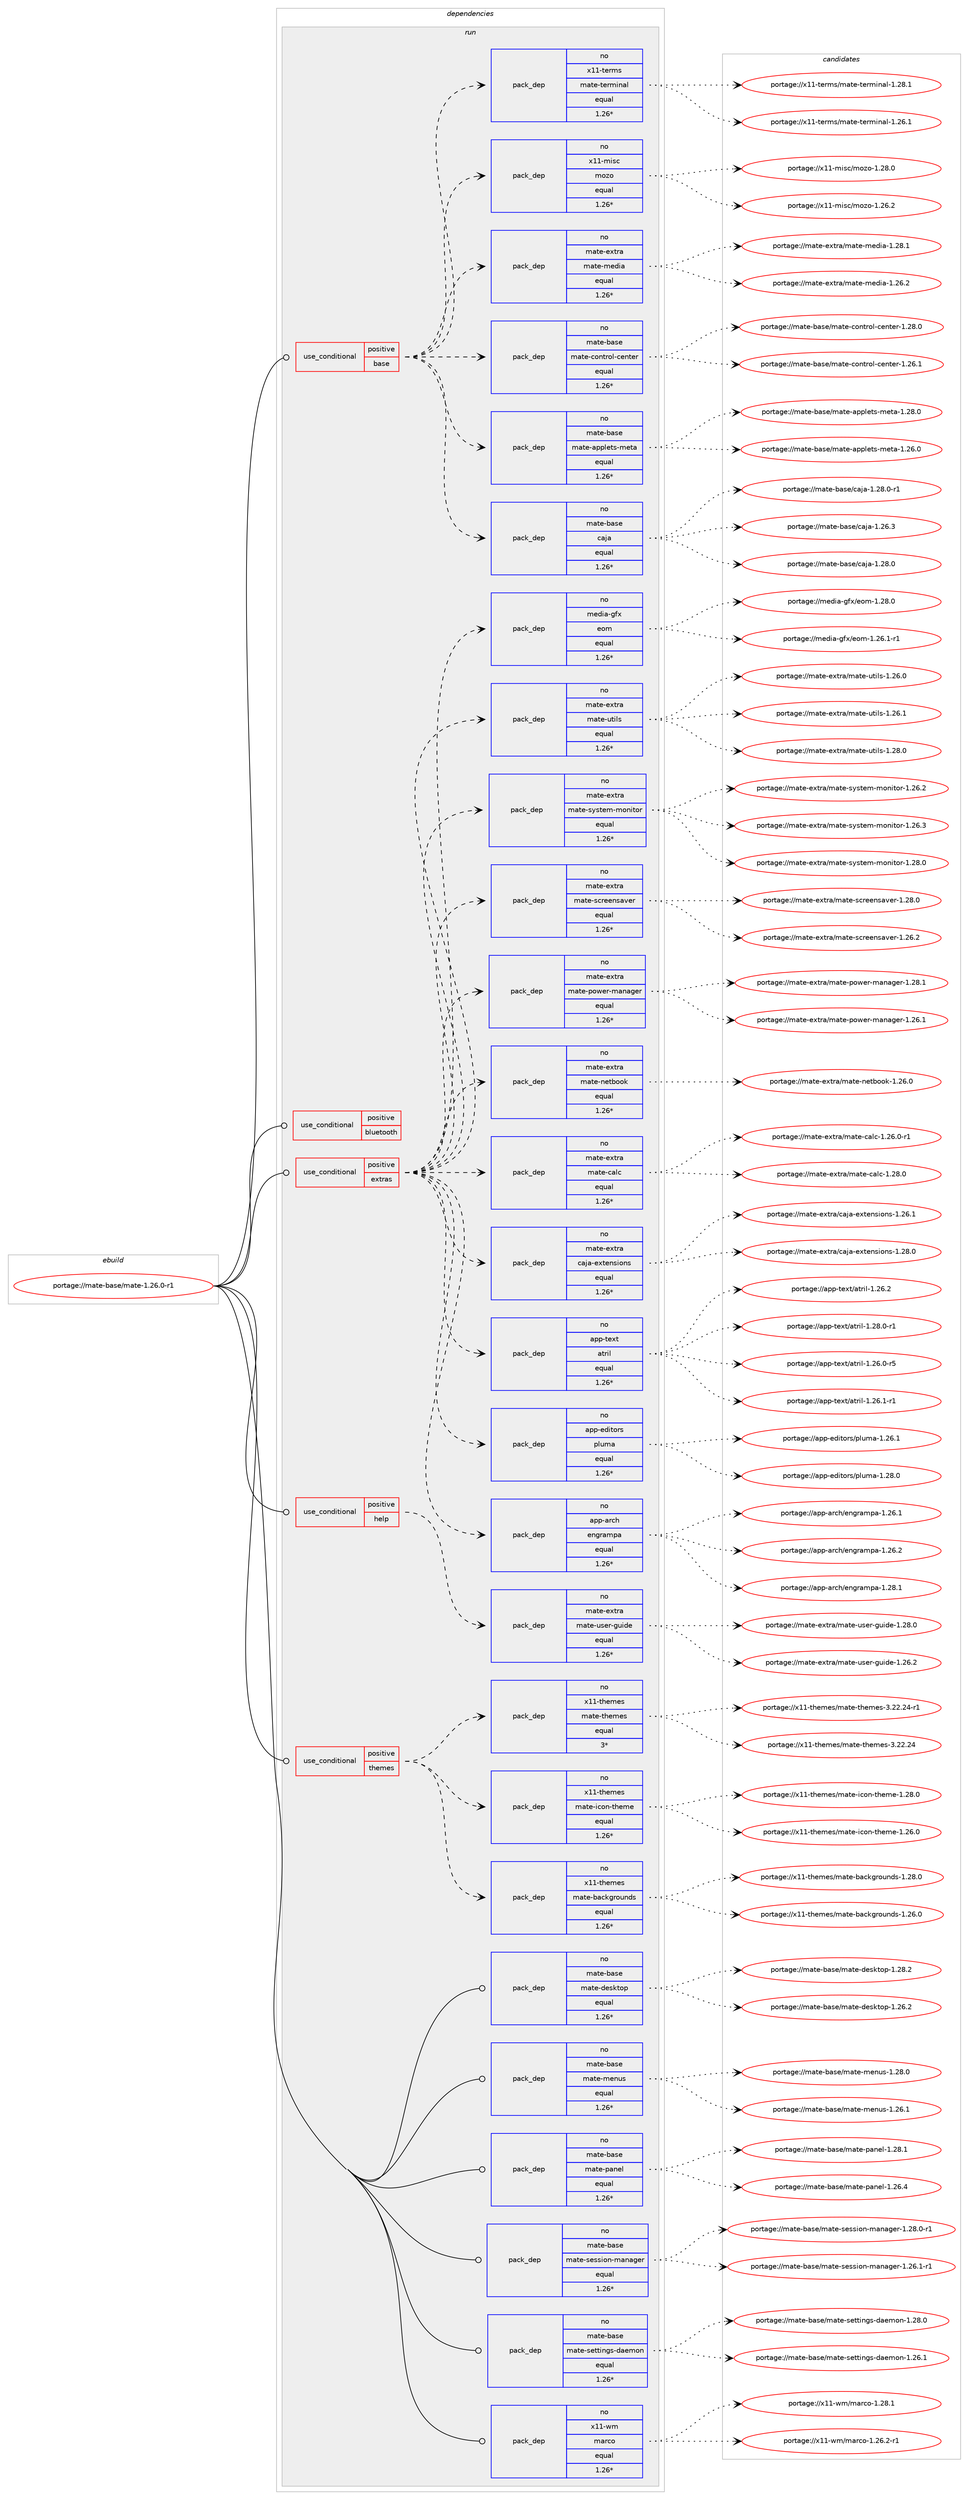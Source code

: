 digraph prolog {

# *************
# Graph options
# *************

newrank=true;
concentrate=true;
compound=true;
graph [rankdir=LR,fontname=Helvetica,fontsize=10,ranksep=1.5];#, ranksep=2.5, nodesep=0.2];
edge  [arrowhead=vee];
node  [fontname=Helvetica,fontsize=10];

# **********
# The ebuild
# **********

subgraph cluster_leftcol {
color=gray;
rank=same;
label=<<i>ebuild</i>>;
id [label="portage://mate-base/mate-1.26.0-r1", color=red, width=4, href="../mate-base/mate-1.26.0-r1.svg"];
}

# ****************
# The dependencies
# ****************

subgraph cluster_midcol {
color=gray;
label=<<i>dependencies</i>>;
subgraph cluster_compile {
fillcolor="#eeeeee";
style=filled;
label=<<i>compile</i>>;
}
subgraph cluster_compileandrun {
fillcolor="#eeeeee";
style=filled;
label=<<i>compile and run</i>>;
}
subgraph cluster_run {
fillcolor="#eeeeee";
style=filled;
label=<<i>run</i>>;
subgraph cond69238 {
dependency147407 [label=<<TABLE BORDER="0" CELLBORDER="1" CELLSPACING="0" CELLPADDING="4"><TR><TD ROWSPAN="3" CELLPADDING="10">use_conditional</TD></TR><TR><TD>positive</TD></TR><TR><TD>base</TD></TR></TABLE>>, shape=none, color=red];
subgraph pack75905 {
dependency147408 [label=<<TABLE BORDER="0" CELLBORDER="1" CELLSPACING="0" CELLPADDING="4" WIDTH="220"><TR><TD ROWSPAN="6" CELLPADDING="30">pack_dep</TD></TR><TR><TD WIDTH="110">no</TD></TR><TR><TD>mate-base</TD></TR><TR><TD>caja</TD></TR><TR><TD>equal</TD></TR><TR><TD>1.26*</TD></TR></TABLE>>, shape=none, color=blue];
}
dependency147407:e -> dependency147408:w [weight=20,style="dashed",arrowhead="vee"];
subgraph pack75906 {
dependency147409 [label=<<TABLE BORDER="0" CELLBORDER="1" CELLSPACING="0" CELLPADDING="4" WIDTH="220"><TR><TD ROWSPAN="6" CELLPADDING="30">pack_dep</TD></TR><TR><TD WIDTH="110">no</TD></TR><TR><TD>mate-base</TD></TR><TR><TD>mate-applets-meta</TD></TR><TR><TD>equal</TD></TR><TR><TD>1.26*</TD></TR></TABLE>>, shape=none, color=blue];
}
dependency147407:e -> dependency147409:w [weight=20,style="dashed",arrowhead="vee"];
subgraph pack75907 {
dependency147410 [label=<<TABLE BORDER="0" CELLBORDER="1" CELLSPACING="0" CELLPADDING="4" WIDTH="220"><TR><TD ROWSPAN="6" CELLPADDING="30">pack_dep</TD></TR><TR><TD WIDTH="110">no</TD></TR><TR><TD>mate-base</TD></TR><TR><TD>mate-control-center</TD></TR><TR><TD>equal</TD></TR><TR><TD>1.26*</TD></TR></TABLE>>, shape=none, color=blue];
}
dependency147407:e -> dependency147410:w [weight=20,style="dashed",arrowhead="vee"];
subgraph pack75908 {
dependency147411 [label=<<TABLE BORDER="0" CELLBORDER="1" CELLSPACING="0" CELLPADDING="4" WIDTH="220"><TR><TD ROWSPAN="6" CELLPADDING="30">pack_dep</TD></TR><TR><TD WIDTH="110">no</TD></TR><TR><TD>mate-extra</TD></TR><TR><TD>mate-media</TD></TR><TR><TD>equal</TD></TR><TR><TD>1.26*</TD></TR></TABLE>>, shape=none, color=blue];
}
dependency147407:e -> dependency147411:w [weight=20,style="dashed",arrowhead="vee"];
subgraph pack75909 {
dependency147412 [label=<<TABLE BORDER="0" CELLBORDER="1" CELLSPACING="0" CELLPADDING="4" WIDTH="220"><TR><TD ROWSPAN="6" CELLPADDING="30">pack_dep</TD></TR><TR><TD WIDTH="110">no</TD></TR><TR><TD>x11-misc</TD></TR><TR><TD>mozo</TD></TR><TR><TD>equal</TD></TR><TR><TD>1.26*</TD></TR></TABLE>>, shape=none, color=blue];
}
dependency147407:e -> dependency147412:w [weight=20,style="dashed",arrowhead="vee"];
subgraph pack75910 {
dependency147413 [label=<<TABLE BORDER="0" CELLBORDER="1" CELLSPACING="0" CELLPADDING="4" WIDTH="220"><TR><TD ROWSPAN="6" CELLPADDING="30">pack_dep</TD></TR><TR><TD WIDTH="110">no</TD></TR><TR><TD>x11-terms</TD></TR><TR><TD>mate-terminal</TD></TR><TR><TD>equal</TD></TR><TR><TD>1.26*</TD></TR></TABLE>>, shape=none, color=blue];
}
dependency147407:e -> dependency147413:w [weight=20,style="dashed",arrowhead="vee"];
}
id:e -> dependency147407:w [weight=20,style="solid",arrowhead="odot"];
subgraph cond69239 {
dependency147414 [label=<<TABLE BORDER="0" CELLBORDER="1" CELLSPACING="0" CELLPADDING="4"><TR><TD ROWSPAN="3" CELLPADDING="10">use_conditional</TD></TR><TR><TD>positive</TD></TR><TR><TD>bluetooth</TD></TR></TABLE>>, shape=none, color=red];
# *** BEGIN UNKNOWN DEPENDENCY TYPE (TODO) ***
# dependency147414 -> package_dependency(portage://mate-base/mate-1.26.0-r1,run,no,net-wireless,blueman,none,[,,],[],[])
# *** END UNKNOWN DEPENDENCY TYPE (TODO) ***

}
id:e -> dependency147414:w [weight=20,style="solid",arrowhead="odot"];
subgraph cond69240 {
dependency147415 [label=<<TABLE BORDER="0" CELLBORDER="1" CELLSPACING="0" CELLPADDING="4"><TR><TD ROWSPAN="3" CELLPADDING="10">use_conditional</TD></TR><TR><TD>positive</TD></TR><TR><TD>extras</TD></TR></TABLE>>, shape=none, color=red];
subgraph pack75911 {
dependency147416 [label=<<TABLE BORDER="0" CELLBORDER="1" CELLSPACING="0" CELLPADDING="4" WIDTH="220"><TR><TD ROWSPAN="6" CELLPADDING="30">pack_dep</TD></TR><TR><TD WIDTH="110">no</TD></TR><TR><TD>app-arch</TD></TR><TR><TD>engrampa</TD></TR><TR><TD>equal</TD></TR><TR><TD>1.26*</TD></TR></TABLE>>, shape=none, color=blue];
}
dependency147415:e -> dependency147416:w [weight=20,style="dashed",arrowhead="vee"];
subgraph pack75912 {
dependency147417 [label=<<TABLE BORDER="0" CELLBORDER="1" CELLSPACING="0" CELLPADDING="4" WIDTH="220"><TR><TD ROWSPAN="6" CELLPADDING="30">pack_dep</TD></TR><TR><TD WIDTH="110">no</TD></TR><TR><TD>app-editors</TD></TR><TR><TD>pluma</TD></TR><TR><TD>equal</TD></TR><TR><TD>1.26*</TD></TR></TABLE>>, shape=none, color=blue];
}
dependency147415:e -> dependency147417:w [weight=20,style="dashed",arrowhead="vee"];
subgraph pack75913 {
dependency147418 [label=<<TABLE BORDER="0" CELLBORDER="1" CELLSPACING="0" CELLPADDING="4" WIDTH="220"><TR><TD ROWSPAN="6" CELLPADDING="30">pack_dep</TD></TR><TR><TD WIDTH="110">no</TD></TR><TR><TD>app-text</TD></TR><TR><TD>atril</TD></TR><TR><TD>equal</TD></TR><TR><TD>1.26*</TD></TR></TABLE>>, shape=none, color=blue];
}
dependency147415:e -> dependency147418:w [weight=20,style="dashed",arrowhead="vee"];
subgraph pack75914 {
dependency147419 [label=<<TABLE BORDER="0" CELLBORDER="1" CELLSPACING="0" CELLPADDING="4" WIDTH="220"><TR><TD ROWSPAN="6" CELLPADDING="30">pack_dep</TD></TR><TR><TD WIDTH="110">no</TD></TR><TR><TD>mate-extra</TD></TR><TR><TD>caja-extensions</TD></TR><TR><TD>equal</TD></TR><TR><TD>1.26*</TD></TR></TABLE>>, shape=none, color=blue];
}
dependency147415:e -> dependency147419:w [weight=20,style="dashed",arrowhead="vee"];
subgraph pack75915 {
dependency147420 [label=<<TABLE BORDER="0" CELLBORDER="1" CELLSPACING="0" CELLPADDING="4" WIDTH="220"><TR><TD ROWSPAN="6" CELLPADDING="30">pack_dep</TD></TR><TR><TD WIDTH="110">no</TD></TR><TR><TD>mate-extra</TD></TR><TR><TD>mate-calc</TD></TR><TR><TD>equal</TD></TR><TR><TD>1.26*</TD></TR></TABLE>>, shape=none, color=blue];
}
dependency147415:e -> dependency147420:w [weight=20,style="dashed",arrowhead="vee"];
subgraph pack75916 {
dependency147421 [label=<<TABLE BORDER="0" CELLBORDER="1" CELLSPACING="0" CELLPADDING="4" WIDTH="220"><TR><TD ROWSPAN="6" CELLPADDING="30">pack_dep</TD></TR><TR><TD WIDTH="110">no</TD></TR><TR><TD>mate-extra</TD></TR><TR><TD>mate-netbook</TD></TR><TR><TD>equal</TD></TR><TR><TD>1.26*</TD></TR></TABLE>>, shape=none, color=blue];
}
dependency147415:e -> dependency147421:w [weight=20,style="dashed",arrowhead="vee"];
subgraph pack75917 {
dependency147422 [label=<<TABLE BORDER="0" CELLBORDER="1" CELLSPACING="0" CELLPADDING="4" WIDTH="220"><TR><TD ROWSPAN="6" CELLPADDING="30">pack_dep</TD></TR><TR><TD WIDTH="110">no</TD></TR><TR><TD>mate-extra</TD></TR><TR><TD>mate-power-manager</TD></TR><TR><TD>equal</TD></TR><TR><TD>1.26*</TD></TR></TABLE>>, shape=none, color=blue];
}
dependency147415:e -> dependency147422:w [weight=20,style="dashed",arrowhead="vee"];
subgraph pack75918 {
dependency147423 [label=<<TABLE BORDER="0" CELLBORDER="1" CELLSPACING="0" CELLPADDING="4" WIDTH="220"><TR><TD ROWSPAN="6" CELLPADDING="30">pack_dep</TD></TR><TR><TD WIDTH="110">no</TD></TR><TR><TD>mate-extra</TD></TR><TR><TD>mate-screensaver</TD></TR><TR><TD>equal</TD></TR><TR><TD>1.26*</TD></TR></TABLE>>, shape=none, color=blue];
}
dependency147415:e -> dependency147423:w [weight=20,style="dashed",arrowhead="vee"];
subgraph pack75919 {
dependency147424 [label=<<TABLE BORDER="0" CELLBORDER="1" CELLSPACING="0" CELLPADDING="4" WIDTH="220"><TR><TD ROWSPAN="6" CELLPADDING="30">pack_dep</TD></TR><TR><TD WIDTH="110">no</TD></TR><TR><TD>mate-extra</TD></TR><TR><TD>mate-system-monitor</TD></TR><TR><TD>equal</TD></TR><TR><TD>1.26*</TD></TR></TABLE>>, shape=none, color=blue];
}
dependency147415:e -> dependency147424:w [weight=20,style="dashed",arrowhead="vee"];
subgraph pack75920 {
dependency147425 [label=<<TABLE BORDER="0" CELLBORDER="1" CELLSPACING="0" CELLPADDING="4" WIDTH="220"><TR><TD ROWSPAN="6" CELLPADDING="30">pack_dep</TD></TR><TR><TD WIDTH="110">no</TD></TR><TR><TD>mate-extra</TD></TR><TR><TD>mate-utils</TD></TR><TR><TD>equal</TD></TR><TR><TD>1.26*</TD></TR></TABLE>>, shape=none, color=blue];
}
dependency147415:e -> dependency147425:w [weight=20,style="dashed",arrowhead="vee"];
subgraph pack75921 {
dependency147426 [label=<<TABLE BORDER="0" CELLBORDER="1" CELLSPACING="0" CELLPADDING="4" WIDTH="220"><TR><TD ROWSPAN="6" CELLPADDING="30">pack_dep</TD></TR><TR><TD WIDTH="110">no</TD></TR><TR><TD>media-gfx</TD></TR><TR><TD>eom</TD></TR><TR><TD>equal</TD></TR><TR><TD>1.26*</TD></TR></TABLE>>, shape=none, color=blue];
}
dependency147415:e -> dependency147426:w [weight=20,style="dashed",arrowhead="vee"];
}
id:e -> dependency147415:w [weight=20,style="solid",arrowhead="odot"];
subgraph cond69241 {
dependency147427 [label=<<TABLE BORDER="0" CELLBORDER="1" CELLSPACING="0" CELLPADDING="4"><TR><TD ROWSPAN="3" CELLPADDING="10">use_conditional</TD></TR><TR><TD>positive</TD></TR><TR><TD>help</TD></TR></TABLE>>, shape=none, color=red];
# *** BEGIN UNKNOWN DEPENDENCY TYPE (TODO) ***
# dependency147427 -> package_dependency(portage://mate-base/mate-1.26.0-r1,run,no,gnome-extra,yelp,none,[,,],[],[])
# *** END UNKNOWN DEPENDENCY TYPE (TODO) ***

subgraph pack75922 {
dependency147428 [label=<<TABLE BORDER="0" CELLBORDER="1" CELLSPACING="0" CELLPADDING="4" WIDTH="220"><TR><TD ROWSPAN="6" CELLPADDING="30">pack_dep</TD></TR><TR><TD WIDTH="110">no</TD></TR><TR><TD>mate-extra</TD></TR><TR><TD>mate-user-guide</TD></TR><TR><TD>equal</TD></TR><TR><TD>1.26*</TD></TR></TABLE>>, shape=none, color=blue];
}
dependency147427:e -> dependency147428:w [weight=20,style="dashed",arrowhead="vee"];
}
id:e -> dependency147427:w [weight=20,style="solid",arrowhead="odot"];
subgraph cond69242 {
dependency147429 [label=<<TABLE BORDER="0" CELLBORDER="1" CELLSPACING="0" CELLPADDING="4"><TR><TD ROWSPAN="3" CELLPADDING="10">use_conditional</TD></TR><TR><TD>positive</TD></TR><TR><TD>themes</TD></TR></TABLE>>, shape=none, color=red];
subgraph pack75923 {
dependency147430 [label=<<TABLE BORDER="0" CELLBORDER="1" CELLSPACING="0" CELLPADDING="4" WIDTH="220"><TR><TD ROWSPAN="6" CELLPADDING="30">pack_dep</TD></TR><TR><TD WIDTH="110">no</TD></TR><TR><TD>x11-themes</TD></TR><TR><TD>mate-backgrounds</TD></TR><TR><TD>equal</TD></TR><TR><TD>1.26*</TD></TR></TABLE>>, shape=none, color=blue];
}
dependency147429:e -> dependency147430:w [weight=20,style="dashed",arrowhead="vee"];
subgraph pack75924 {
dependency147431 [label=<<TABLE BORDER="0" CELLBORDER="1" CELLSPACING="0" CELLPADDING="4" WIDTH="220"><TR><TD ROWSPAN="6" CELLPADDING="30">pack_dep</TD></TR><TR><TD WIDTH="110">no</TD></TR><TR><TD>x11-themes</TD></TR><TR><TD>mate-icon-theme</TD></TR><TR><TD>equal</TD></TR><TR><TD>1.26*</TD></TR></TABLE>>, shape=none, color=blue];
}
dependency147429:e -> dependency147431:w [weight=20,style="dashed",arrowhead="vee"];
subgraph pack75925 {
dependency147432 [label=<<TABLE BORDER="0" CELLBORDER="1" CELLSPACING="0" CELLPADDING="4" WIDTH="220"><TR><TD ROWSPAN="6" CELLPADDING="30">pack_dep</TD></TR><TR><TD WIDTH="110">no</TD></TR><TR><TD>x11-themes</TD></TR><TR><TD>mate-themes</TD></TR><TR><TD>equal</TD></TR><TR><TD>3*</TD></TR></TABLE>>, shape=none, color=blue];
}
dependency147429:e -> dependency147432:w [weight=20,style="dashed",arrowhead="vee"];
}
id:e -> dependency147429:w [weight=20,style="solid",arrowhead="odot"];
subgraph pack75926 {
dependency147433 [label=<<TABLE BORDER="0" CELLBORDER="1" CELLSPACING="0" CELLPADDING="4" WIDTH="220"><TR><TD ROWSPAN="6" CELLPADDING="30">pack_dep</TD></TR><TR><TD WIDTH="110">no</TD></TR><TR><TD>mate-base</TD></TR><TR><TD>mate-desktop</TD></TR><TR><TD>equal</TD></TR><TR><TD>1.26*</TD></TR></TABLE>>, shape=none, color=blue];
}
id:e -> dependency147433:w [weight=20,style="solid",arrowhead="odot"];
subgraph pack75927 {
dependency147434 [label=<<TABLE BORDER="0" CELLBORDER="1" CELLSPACING="0" CELLPADDING="4" WIDTH="220"><TR><TD ROWSPAN="6" CELLPADDING="30">pack_dep</TD></TR><TR><TD WIDTH="110">no</TD></TR><TR><TD>mate-base</TD></TR><TR><TD>mate-menus</TD></TR><TR><TD>equal</TD></TR><TR><TD>1.26*</TD></TR></TABLE>>, shape=none, color=blue];
}
id:e -> dependency147434:w [weight=20,style="solid",arrowhead="odot"];
subgraph pack75928 {
dependency147435 [label=<<TABLE BORDER="0" CELLBORDER="1" CELLSPACING="0" CELLPADDING="4" WIDTH="220"><TR><TD ROWSPAN="6" CELLPADDING="30">pack_dep</TD></TR><TR><TD WIDTH="110">no</TD></TR><TR><TD>mate-base</TD></TR><TR><TD>mate-panel</TD></TR><TR><TD>equal</TD></TR><TR><TD>1.26*</TD></TR></TABLE>>, shape=none, color=blue];
}
id:e -> dependency147435:w [weight=20,style="solid",arrowhead="odot"];
subgraph pack75929 {
dependency147436 [label=<<TABLE BORDER="0" CELLBORDER="1" CELLSPACING="0" CELLPADDING="4" WIDTH="220"><TR><TD ROWSPAN="6" CELLPADDING="30">pack_dep</TD></TR><TR><TD WIDTH="110">no</TD></TR><TR><TD>mate-base</TD></TR><TR><TD>mate-session-manager</TD></TR><TR><TD>equal</TD></TR><TR><TD>1.26*</TD></TR></TABLE>>, shape=none, color=blue];
}
id:e -> dependency147436:w [weight=20,style="solid",arrowhead="odot"];
subgraph pack75930 {
dependency147437 [label=<<TABLE BORDER="0" CELLBORDER="1" CELLSPACING="0" CELLPADDING="4" WIDTH="220"><TR><TD ROWSPAN="6" CELLPADDING="30">pack_dep</TD></TR><TR><TD WIDTH="110">no</TD></TR><TR><TD>mate-base</TD></TR><TR><TD>mate-settings-daemon</TD></TR><TR><TD>equal</TD></TR><TR><TD>1.26*</TD></TR></TABLE>>, shape=none, color=blue];
}
id:e -> dependency147437:w [weight=20,style="solid",arrowhead="odot"];
subgraph pack75931 {
dependency147438 [label=<<TABLE BORDER="0" CELLBORDER="1" CELLSPACING="0" CELLPADDING="4" WIDTH="220"><TR><TD ROWSPAN="6" CELLPADDING="30">pack_dep</TD></TR><TR><TD WIDTH="110">no</TD></TR><TR><TD>x11-wm</TD></TR><TR><TD>marco</TD></TR><TR><TD>equal</TD></TR><TR><TD>1.26*</TD></TR></TABLE>>, shape=none, color=blue];
}
id:e -> dependency147438:w [weight=20,style="solid",arrowhead="odot"];
}
}

# **************
# The candidates
# **************

subgraph cluster_choices {
rank=same;
color=gray;
label=<<i>candidates</i>>;

subgraph choice75905 {
color=black;
nodesep=1;
choice109971161014598971151014799971069745494650544651 [label="portage://mate-base/caja-1.26.3", color=red, width=4,href="../mate-base/caja-1.26.3.svg"];
choice109971161014598971151014799971069745494650564648 [label="portage://mate-base/caja-1.28.0", color=red, width=4,href="../mate-base/caja-1.28.0.svg"];
choice1099711610145989711510147999710697454946505646484511449 [label="portage://mate-base/caja-1.28.0-r1", color=red, width=4,href="../mate-base/caja-1.28.0-r1.svg"];
dependency147408:e -> choice109971161014598971151014799971069745494650544651:w [style=dotted,weight="100"];
dependency147408:e -> choice109971161014598971151014799971069745494650564648:w [style=dotted,weight="100"];
dependency147408:e -> choice1099711610145989711510147999710697454946505646484511449:w [style=dotted,weight="100"];
}
subgraph choice75906 {
color=black;
nodesep=1;
choice1099711610145989711510147109971161014597112112108101116115451091011169745494650544648 [label="portage://mate-base/mate-applets-meta-1.26.0", color=red, width=4,href="../mate-base/mate-applets-meta-1.26.0.svg"];
choice1099711610145989711510147109971161014597112112108101116115451091011169745494650564648 [label="portage://mate-base/mate-applets-meta-1.28.0", color=red, width=4,href="../mate-base/mate-applets-meta-1.28.0.svg"];
dependency147409:e -> choice1099711610145989711510147109971161014597112112108101116115451091011169745494650544648:w [style=dotted,weight="100"];
dependency147409:e -> choice1099711610145989711510147109971161014597112112108101116115451091011169745494650564648:w [style=dotted,weight="100"];
}
subgraph choice75907 {
color=black;
nodesep=1;
choice1099711610145989711510147109971161014599111110116114111108459910111011610111445494650544649 [label="portage://mate-base/mate-control-center-1.26.1", color=red, width=4,href="../mate-base/mate-control-center-1.26.1.svg"];
choice1099711610145989711510147109971161014599111110116114111108459910111011610111445494650564648 [label="portage://mate-base/mate-control-center-1.28.0", color=red, width=4,href="../mate-base/mate-control-center-1.28.0.svg"];
dependency147410:e -> choice1099711610145989711510147109971161014599111110116114111108459910111011610111445494650544649:w [style=dotted,weight="100"];
dependency147410:e -> choice1099711610145989711510147109971161014599111110116114111108459910111011610111445494650564648:w [style=dotted,weight="100"];
}
subgraph choice75908 {
color=black;
nodesep=1;
choice1099711610145101120116114974710997116101451091011001059745494650544650 [label="portage://mate-extra/mate-media-1.26.2", color=red, width=4,href="../mate-extra/mate-media-1.26.2.svg"];
choice1099711610145101120116114974710997116101451091011001059745494650564649 [label="portage://mate-extra/mate-media-1.28.1", color=red, width=4,href="../mate-extra/mate-media-1.28.1.svg"];
dependency147411:e -> choice1099711610145101120116114974710997116101451091011001059745494650544650:w [style=dotted,weight="100"];
dependency147411:e -> choice1099711610145101120116114974710997116101451091011001059745494650564649:w [style=dotted,weight="100"];
}
subgraph choice75909 {
color=black;
nodesep=1;
choice120494945109105115994710911112211145494650544650 [label="portage://x11-misc/mozo-1.26.2", color=red, width=4,href="../x11-misc/mozo-1.26.2.svg"];
choice120494945109105115994710911112211145494650564648 [label="portage://x11-misc/mozo-1.28.0", color=red, width=4,href="../x11-misc/mozo-1.28.0.svg"];
dependency147412:e -> choice120494945109105115994710911112211145494650544650:w [style=dotted,weight="100"];
dependency147412:e -> choice120494945109105115994710911112211145494650564648:w [style=dotted,weight="100"];
}
subgraph choice75910 {
color=black;
nodesep=1;
choice1204949451161011141091154710997116101451161011141091051109710845494650544649 [label="portage://x11-terms/mate-terminal-1.26.1", color=red, width=4,href="../x11-terms/mate-terminal-1.26.1.svg"];
choice1204949451161011141091154710997116101451161011141091051109710845494650564649 [label="portage://x11-terms/mate-terminal-1.28.1", color=red, width=4,href="../x11-terms/mate-terminal-1.28.1.svg"];
dependency147413:e -> choice1204949451161011141091154710997116101451161011141091051109710845494650544649:w [style=dotted,weight="100"];
dependency147413:e -> choice1204949451161011141091154710997116101451161011141091051109710845494650564649:w [style=dotted,weight="100"];
}
subgraph choice75911 {
color=black;
nodesep=1;
choice9711211245971149910447101110103114971091129745494650544649 [label="portage://app-arch/engrampa-1.26.1", color=red, width=4,href="../app-arch/engrampa-1.26.1.svg"];
choice9711211245971149910447101110103114971091129745494650544650 [label="portage://app-arch/engrampa-1.26.2", color=red, width=4,href="../app-arch/engrampa-1.26.2.svg"];
choice9711211245971149910447101110103114971091129745494650564649 [label="portage://app-arch/engrampa-1.28.1", color=red, width=4,href="../app-arch/engrampa-1.28.1.svg"];
dependency147416:e -> choice9711211245971149910447101110103114971091129745494650544649:w [style=dotted,weight="100"];
dependency147416:e -> choice9711211245971149910447101110103114971091129745494650544650:w [style=dotted,weight="100"];
dependency147416:e -> choice9711211245971149910447101110103114971091129745494650564649:w [style=dotted,weight="100"];
}
subgraph choice75912 {
color=black;
nodesep=1;
choice9711211245101100105116111114115471121081171099745494650544649 [label="portage://app-editors/pluma-1.26.1", color=red, width=4,href="../app-editors/pluma-1.26.1.svg"];
choice9711211245101100105116111114115471121081171099745494650564648 [label="portage://app-editors/pluma-1.28.0", color=red, width=4,href="../app-editors/pluma-1.28.0.svg"];
dependency147417:e -> choice9711211245101100105116111114115471121081171099745494650544649:w [style=dotted,weight="100"];
dependency147417:e -> choice9711211245101100105116111114115471121081171099745494650564648:w [style=dotted,weight="100"];
}
subgraph choice75913 {
color=black;
nodesep=1;
choice97112112451161011201164797116114105108454946505446484511453 [label="portage://app-text/atril-1.26.0-r5", color=red, width=4,href="../app-text/atril-1.26.0-r5.svg"];
choice97112112451161011201164797116114105108454946505446494511449 [label="portage://app-text/atril-1.26.1-r1", color=red, width=4,href="../app-text/atril-1.26.1-r1.svg"];
choice9711211245116101120116479711611410510845494650544650 [label="portage://app-text/atril-1.26.2", color=red, width=4,href="../app-text/atril-1.26.2.svg"];
choice97112112451161011201164797116114105108454946505646484511449 [label="portage://app-text/atril-1.28.0-r1", color=red, width=4,href="../app-text/atril-1.28.0-r1.svg"];
dependency147418:e -> choice97112112451161011201164797116114105108454946505446484511453:w [style=dotted,weight="100"];
dependency147418:e -> choice97112112451161011201164797116114105108454946505446494511449:w [style=dotted,weight="100"];
dependency147418:e -> choice9711211245116101120116479711611410510845494650544650:w [style=dotted,weight="100"];
dependency147418:e -> choice97112112451161011201164797116114105108454946505646484511449:w [style=dotted,weight="100"];
}
subgraph choice75914 {
color=black;
nodesep=1;
choice109971161014510112011611497479997106974510112011610111011510511111011545494650544649 [label="portage://mate-extra/caja-extensions-1.26.1", color=red, width=4,href="../mate-extra/caja-extensions-1.26.1.svg"];
choice109971161014510112011611497479997106974510112011610111011510511111011545494650564648 [label="portage://mate-extra/caja-extensions-1.28.0", color=red, width=4,href="../mate-extra/caja-extensions-1.28.0.svg"];
dependency147419:e -> choice109971161014510112011611497479997106974510112011610111011510511111011545494650544649:w [style=dotted,weight="100"];
dependency147419:e -> choice109971161014510112011611497479997106974510112011610111011510511111011545494650564648:w [style=dotted,weight="100"];
}
subgraph choice75915 {
color=black;
nodesep=1;
choice109971161014510112011611497471099711610145999710899454946505446484511449 [label="portage://mate-extra/mate-calc-1.26.0-r1", color=red, width=4,href="../mate-extra/mate-calc-1.26.0-r1.svg"];
choice10997116101451011201161149747109971161014599971089945494650564648 [label="portage://mate-extra/mate-calc-1.28.0", color=red, width=4,href="../mate-extra/mate-calc-1.28.0.svg"];
dependency147420:e -> choice109971161014510112011611497471099711610145999710899454946505446484511449:w [style=dotted,weight="100"];
dependency147420:e -> choice10997116101451011201161149747109971161014599971089945494650564648:w [style=dotted,weight="100"];
}
subgraph choice75916 {
color=black;
nodesep=1;
choice1099711610145101120116114974710997116101451101011169811111110745494650544648 [label="portage://mate-extra/mate-netbook-1.26.0", color=red, width=4,href="../mate-extra/mate-netbook-1.26.0.svg"];
dependency147421:e -> choice1099711610145101120116114974710997116101451101011169811111110745494650544648:w [style=dotted,weight="100"];
}
subgraph choice75917 {
color=black;
nodesep=1;
choice10997116101451011201161149747109971161014511211111910111445109971109710310111445494650544649 [label="portage://mate-extra/mate-power-manager-1.26.1", color=red, width=4,href="../mate-extra/mate-power-manager-1.26.1.svg"];
choice10997116101451011201161149747109971161014511211111910111445109971109710310111445494650564649 [label="portage://mate-extra/mate-power-manager-1.28.1", color=red, width=4,href="../mate-extra/mate-power-manager-1.28.1.svg"];
dependency147422:e -> choice10997116101451011201161149747109971161014511211111910111445109971109710310111445494650544649:w [style=dotted,weight="100"];
dependency147422:e -> choice10997116101451011201161149747109971161014511211111910111445109971109710310111445494650564649:w [style=dotted,weight="100"];
}
subgraph choice75918 {
color=black;
nodesep=1;
choice109971161014510112011611497471099711610145115991141011011101159711810111445494650544650 [label="portage://mate-extra/mate-screensaver-1.26.2", color=red, width=4,href="../mate-extra/mate-screensaver-1.26.2.svg"];
choice109971161014510112011611497471099711610145115991141011011101159711810111445494650564648 [label="portage://mate-extra/mate-screensaver-1.28.0", color=red, width=4,href="../mate-extra/mate-screensaver-1.28.0.svg"];
dependency147423:e -> choice109971161014510112011611497471099711610145115991141011011101159711810111445494650544650:w [style=dotted,weight="100"];
dependency147423:e -> choice109971161014510112011611497471099711610145115991141011011101159711810111445494650564648:w [style=dotted,weight="100"];
}
subgraph choice75919 {
color=black;
nodesep=1;
choice1099711610145101120116114974710997116101451151211151161011094510911111010511611111445494650544650 [label="portage://mate-extra/mate-system-monitor-1.26.2", color=red, width=4,href="../mate-extra/mate-system-monitor-1.26.2.svg"];
choice1099711610145101120116114974710997116101451151211151161011094510911111010511611111445494650544651 [label="portage://mate-extra/mate-system-monitor-1.26.3", color=red, width=4,href="../mate-extra/mate-system-monitor-1.26.3.svg"];
choice1099711610145101120116114974710997116101451151211151161011094510911111010511611111445494650564648 [label="portage://mate-extra/mate-system-monitor-1.28.0", color=red, width=4,href="../mate-extra/mate-system-monitor-1.28.0.svg"];
dependency147424:e -> choice1099711610145101120116114974710997116101451151211151161011094510911111010511611111445494650544650:w [style=dotted,weight="100"];
dependency147424:e -> choice1099711610145101120116114974710997116101451151211151161011094510911111010511611111445494650544651:w [style=dotted,weight="100"];
dependency147424:e -> choice1099711610145101120116114974710997116101451151211151161011094510911111010511611111445494650564648:w [style=dotted,weight="100"];
}
subgraph choice75920 {
color=black;
nodesep=1;
choice10997116101451011201161149747109971161014511711610510811545494650544648 [label="portage://mate-extra/mate-utils-1.26.0", color=red, width=4,href="../mate-extra/mate-utils-1.26.0.svg"];
choice10997116101451011201161149747109971161014511711610510811545494650544649 [label="portage://mate-extra/mate-utils-1.26.1", color=red, width=4,href="../mate-extra/mate-utils-1.26.1.svg"];
choice10997116101451011201161149747109971161014511711610510811545494650564648 [label="portage://mate-extra/mate-utils-1.28.0", color=red, width=4,href="../mate-extra/mate-utils-1.28.0.svg"];
dependency147425:e -> choice10997116101451011201161149747109971161014511711610510811545494650544648:w [style=dotted,weight="100"];
dependency147425:e -> choice10997116101451011201161149747109971161014511711610510811545494650544649:w [style=dotted,weight="100"];
dependency147425:e -> choice10997116101451011201161149747109971161014511711610510811545494650564648:w [style=dotted,weight="100"];
}
subgraph choice75921 {
color=black;
nodesep=1;
choice109101100105974510310212047101111109454946505446494511449 [label="portage://media-gfx/eom-1.26.1-r1", color=red, width=4,href="../media-gfx/eom-1.26.1-r1.svg"];
choice10910110010597451031021204710111110945494650564648 [label="portage://media-gfx/eom-1.28.0", color=red, width=4,href="../media-gfx/eom-1.28.0.svg"];
dependency147426:e -> choice109101100105974510310212047101111109454946505446494511449:w [style=dotted,weight="100"];
dependency147426:e -> choice10910110010597451031021204710111110945494650564648:w [style=dotted,weight="100"];
}
subgraph choice75922 {
color=black;
nodesep=1;
choice1099711610145101120116114974710997116101451171151011144510311710510010145494650544650 [label="portage://mate-extra/mate-user-guide-1.26.2", color=red, width=4,href="../mate-extra/mate-user-guide-1.26.2.svg"];
choice1099711610145101120116114974710997116101451171151011144510311710510010145494650564648 [label="portage://mate-extra/mate-user-guide-1.28.0", color=red, width=4,href="../mate-extra/mate-user-guide-1.28.0.svg"];
dependency147428:e -> choice1099711610145101120116114974710997116101451171151011144510311710510010145494650544650:w [style=dotted,weight="100"];
dependency147428:e -> choice1099711610145101120116114974710997116101451171151011144510311710510010145494650564648:w [style=dotted,weight="100"];
}
subgraph choice75923 {
color=black;
nodesep=1;
choice12049494511610410110910111547109971161014598979910710311411111711010011545494650544648 [label="portage://x11-themes/mate-backgrounds-1.26.0", color=red, width=4,href="../x11-themes/mate-backgrounds-1.26.0.svg"];
choice12049494511610410110910111547109971161014598979910710311411111711010011545494650564648 [label="portage://x11-themes/mate-backgrounds-1.28.0", color=red, width=4,href="../x11-themes/mate-backgrounds-1.28.0.svg"];
dependency147430:e -> choice12049494511610410110910111547109971161014598979910710311411111711010011545494650544648:w [style=dotted,weight="100"];
dependency147430:e -> choice12049494511610410110910111547109971161014598979910710311411111711010011545494650564648:w [style=dotted,weight="100"];
}
subgraph choice75924 {
color=black;
nodesep=1;
choice120494945116104101109101115471099711610145105991111104511610410110910145494650544648 [label="portage://x11-themes/mate-icon-theme-1.26.0", color=red, width=4,href="../x11-themes/mate-icon-theme-1.26.0.svg"];
choice120494945116104101109101115471099711610145105991111104511610410110910145494650564648 [label="portage://x11-themes/mate-icon-theme-1.28.0", color=red, width=4,href="../x11-themes/mate-icon-theme-1.28.0.svg"];
dependency147431:e -> choice120494945116104101109101115471099711610145105991111104511610410110910145494650544648:w [style=dotted,weight="100"];
dependency147431:e -> choice120494945116104101109101115471099711610145105991111104511610410110910145494650564648:w [style=dotted,weight="100"];
}
subgraph choice75925 {
color=black;
nodesep=1;
choice1204949451161041011091011154710997116101451161041011091011154551465050465052 [label="portage://x11-themes/mate-themes-3.22.24", color=red, width=4,href="../x11-themes/mate-themes-3.22.24.svg"];
choice12049494511610410110910111547109971161014511610410110910111545514650504650524511449 [label="portage://x11-themes/mate-themes-3.22.24-r1", color=red, width=4,href="../x11-themes/mate-themes-3.22.24-r1.svg"];
dependency147432:e -> choice1204949451161041011091011154710997116101451161041011091011154551465050465052:w [style=dotted,weight="100"];
dependency147432:e -> choice12049494511610410110910111547109971161014511610410110910111545514650504650524511449:w [style=dotted,weight="100"];
}
subgraph choice75926 {
color=black;
nodesep=1;
choice1099711610145989711510147109971161014510010111510711611111245494650544650 [label="portage://mate-base/mate-desktop-1.26.2", color=red, width=4,href="../mate-base/mate-desktop-1.26.2.svg"];
choice1099711610145989711510147109971161014510010111510711611111245494650564650 [label="portage://mate-base/mate-desktop-1.28.2", color=red, width=4,href="../mate-base/mate-desktop-1.28.2.svg"];
dependency147433:e -> choice1099711610145989711510147109971161014510010111510711611111245494650544650:w [style=dotted,weight="100"];
dependency147433:e -> choice1099711610145989711510147109971161014510010111510711611111245494650564650:w [style=dotted,weight="100"];
}
subgraph choice75927 {
color=black;
nodesep=1;
choice1099711610145989711510147109971161014510910111011711545494650544649 [label="portage://mate-base/mate-menus-1.26.1", color=red, width=4,href="../mate-base/mate-menus-1.26.1.svg"];
choice1099711610145989711510147109971161014510910111011711545494650564648 [label="portage://mate-base/mate-menus-1.28.0", color=red, width=4,href="../mate-base/mate-menus-1.28.0.svg"];
dependency147434:e -> choice1099711610145989711510147109971161014510910111011711545494650544649:w [style=dotted,weight="100"];
dependency147434:e -> choice1099711610145989711510147109971161014510910111011711545494650564648:w [style=dotted,weight="100"];
}
subgraph choice75928 {
color=black;
nodesep=1;
choice109971161014598971151014710997116101451129711010110845494650544652 [label="portage://mate-base/mate-panel-1.26.4", color=red, width=4,href="../mate-base/mate-panel-1.26.4.svg"];
choice109971161014598971151014710997116101451129711010110845494650564649 [label="portage://mate-base/mate-panel-1.28.1", color=red, width=4,href="../mate-base/mate-panel-1.28.1.svg"];
dependency147435:e -> choice109971161014598971151014710997116101451129711010110845494650544652:w [style=dotted,weight="100"];
dependency147435:e -> choice109971161014598971151014710997116101451129711010110845494650564649:w [style=dotted,weight="100"];
}
subgraph choice75929 {
color=black;
nodesep=1;
choice10997116101459897115101471099711610145115101115115105111110451099711097103101114454946505446494511449 [label="portage://mate-base/mate-session-manager-1.26.1-r1", color=red, width=4,href="../mate-base/mate-session-manager-1.26.1-r1.svg"];
choice10997116101459897115101471099711610145115101115115105111110451099711097103101114454946505646484511449 [label="portage://mate-base/mate-session-manager-1.28.0-r1", color=red, width=4,href="../mate-base/mate-session-manager-1.28.0-r1.svg"];
dependency147436:e -> choice10997116101459897115101471099711610145115101115115105111110451099711097103101114454946505446494511449:w [style=dotted,weight="100"];
dependency147436:e -> choice10997116101459897115101471099711610145115101115115105111110451099711097103101114454946505646484511449:w [style=dotted,weight="100"];
}
subgraph choice75930 {
color=black;
nodesep=1;
choice10997116101459897115101471099711610145115101116116105110103115451009710110911111045494650544649 [label="portage://mate-base/mate-settings-daemon-1.26.1", color=red, width=4,href="../mate-base/mate-settings-daemon-1.26.1.svg"];
choice10997116101459897115101471099711610145115101116116105110103115451009710110911111045494650564648 [label="portage://mate-base/mate-settings-daemon-1.28.0", color=red, width=4,href="../mate-base/mate-settings-daemon-1.28.0.svg"];
dependency147437:e -> choice10997116101459897115101471099711610145115101116116105110103115451009710110911111045494650544649:w [style=dotted,weight="100"];
dependency147437:e -> choice10997116101459897115101471099711610145115101116116105110103115451009710110911111045494650564648:w [style=dotted,weight="100"];
}
subgraph choice75931 {
color=black;
nodesep=1;
choice120494945119109471099711499111454946505446504511449 [label="portage://x11-wm/marco-1.26.2-r1", color=red, width=4,href="../x11-wm/marco-1.26.2-r1.svg"];
choice12049494511910947109971149911145494650564649 [label="portage://x11-wm/marco-1.28.1", color=red, width=4,href="../x11-wm/marco-1.28.1.svg"];
dependency147438:e -> choice120494945119109471099711499111454946505446504511449:w [style=dotted,weight="100"];
dependency147438:e -> choice12049494511910947109971149911145494650564649:w [style=dotted,weight="100"];
}
}

}
